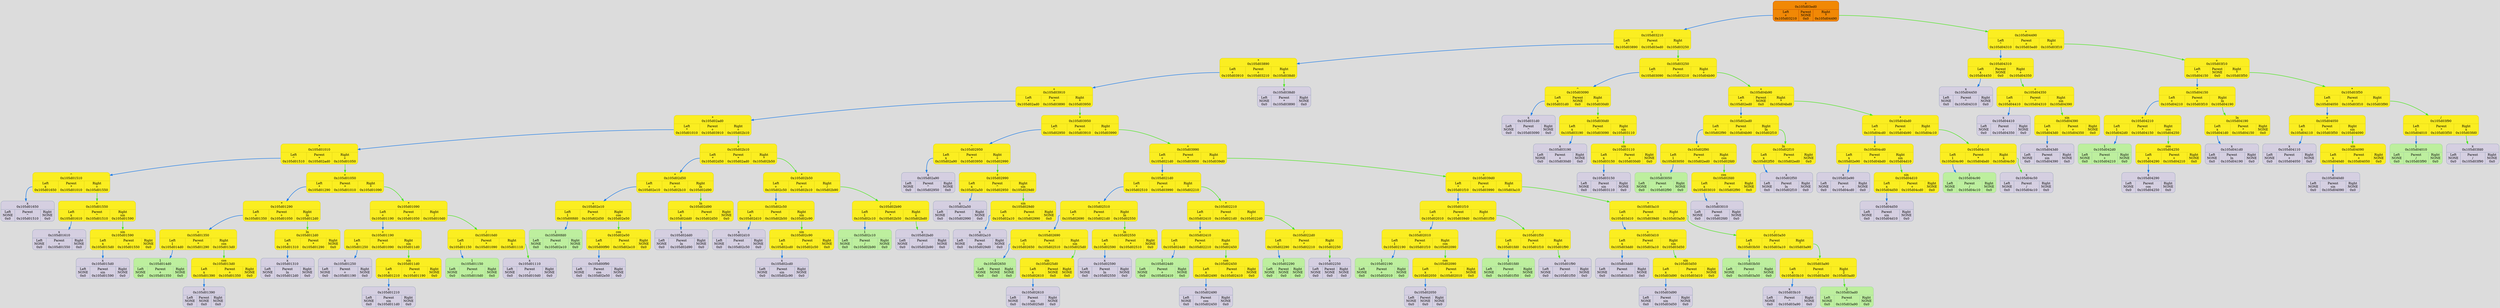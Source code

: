 digraph {
	fontname = "UbuntuMono";
	bgcolor = "#DCDCDC";

	node0x105d03ed0 [ shape = Mrecord; style = filled; fillcolor = "#FBEE21"; color = "#D3C70D"; fontcolor = "#000000"; label = " { +\n0x105d03ed0 | { <left> Left\n+\n0x105d03210 | Parent\nNONE\n0x0 | <right> Right\n*\n0x105d04490 } } "; ];
	node0x105d03ed0:<left> -> node0x105d03210 [ style = "bold"; color = "#187AE8"; label = ""; ];
	node0x105d03210 [ shape = Mrecord; style = filled; fillcolor = "#FBEE21"; color = "#D3C70D"; fontcolor = "#000000"; label = " { +\n0x105d03210 | { <left> Left\n*\n0x105d03890 | Parent\n+\n0x105d03ed0 | <right> Right\n*\n0x105d03250 } } "; ];
	node0x105d03210:<left> -> node0x105d03890 [ style = "bold"; color = "#187AE8"; label = ""; ];
	node0x105d03890 [ shape = Mrecord; style = filled; fillcolor = "#FBEE21"; color = "#D3C70D"; fontcolor = "#000000"; label = " { *\n0x105d03890 | { <left> Left\n+\n0x105d03910 | Parent\n+\n0x105d03210 | <right> Right\nx\n0x105d038d0 } } "; ];
	node0x105d03890:<left> -> node0x105d03910 [ style = "bold"; color = "#187AE8"; label = ""; ];
	node0x105d03910 [ shape = Mrecord; style = filled; fillcolor = "#FBEE21"; color = "#D3C70D"; fontcolor = "#000000"; label = " { +\n0x105d03910 | { <left> Left\n*\n0x105d02ad0 | Parent\n*\n0x105d03890 | <right> Right\n*\n0x105d03950 } } "; ];
	node0x105d03910:<left> -> node0x105d02ad0 [ style = "bold"; color = "#187AE8"; label = ""; ];
	node0x105d02ad0 [ shape = Mrecord; style = filled; fillcolor = "#FBEE21"; color = "#D3C70D"; fontcolor = "#000000"; label = " { *\n0x105d02ad0 | { <left> Left\n*\n0x105d01010 | Parent\n+\n0x105d03910 | <right> Right\n+\n0x105d02b10 } } "; ];
	node0x105d02ad0:<left> -> node0x105d01010 [ style = "bold"; color = "#187AE8"; label = ""; ];
	node0x105d01010 [ shape = Mrecord; style = filled; fillcolor = "#FBEE21"; color = "#D3C70D"; fontcolor = "#000000"; label = " { *\n0x105d01010 | { <left> Left\n^\n0x105d01510 | Parent\n*\n0x105d02ad0 | <right> Right\n+\n0x105d01050 } } "; ];
	node0x105d01010:<left> -> node0x105d01510 [ style = "bold"; color = "#187AE8"; label = ""; ];
	node0x105d01510 [ shape = Mrecord; style = filled; fillcolor = "#FBEE21"; color = "#D3C70D"; fontcolor = "#000000"; label = " { ^\n0x105d01510 | { <left> Left\nx\n0x105d01650 | Parent\n*\n0x105d01010 | <right> Right\n+\n0x105d01550 } } "; ];
	node0x105d01510:<left> -> node0x105d01650 [ style = "bold"; color = "#187AE8"; label = ""; ];
	node0x105d01650 [ shape = Mrecord; style = filled; fillcolor = "#D5CFE1"; color = "#8797b2"; fontcolor = "#000000"; label = " { x\n0x105d01650 | { <left> Left\nNONE\n0x0 | Parent\n^\n0x105d01510 | <right> Right\nNONE\n0x0 } } "; ];
	node0x105d03ed0 [ fillcolor = "#F18805"; color = "#AF3800"; fontcolor = "#000000"; ];
	node0x105d01550 [ shape = Mrecord; style = filled; fillcolor = "#FBEE21"; color = "#D3C70D"; fontcolor = "#000000"; label = " { +\n0x105d01550 | { <left> Left\nx\n0x105d01610 | Parent\n^\n0x105d01510 | <right> Right\nsin\n0x105d01590 } } "; ];
	node0x105d01550:<left> -> node0x105d01610 [ style = "bold"; color = "#187AE8"; label = ""; ];
	node0x105d01610 [ shape = Mrecord; style = filled; fillcolor = "#D5CFE1"; color = "#8797b2"; fontcolor = "#000000"; label = " { x\n0x105d01610 | { <left> Left\nNONE\n0x0 | Parent\n+\n0x105d01550 | <right> Right\nNONE\n0x0 } } "; ];
	node0x105d03ed0 [ fillcolor = "#F18805"; color = "#AF3800"; fontcolor = "#000000"; ];
	node0x105d01590 [ shape = Mrecord; style = filled; fillcolor = "#FBEE21"; color = "#D3C70D"; fontcolor = "#000000"; label = " { sin\n0x105d01590 | { <left> Left\nx\n0x105d015d0 | Parent\n+\n0x105d01550 | <right> Right\nNONE\n0x0 } } "; ];
	node0x105d01590:<left> -> node0x105d015d0 [ style = "bold"; color = "#187AE8"; label = ""; ];
	node0x105d015d0 [ shape = Mrecord; style = filled; fillcolor = "#D5CFE1"; color = "#8797b2"; fontcolor = "#000000"; label = " { x\n0x105d015d0 | { <left> Left\nNONE\n0x0 | Parent\nsin\n0x105d01590 | <right> Right\nNONE\n0x0 } } "; ];
	node0x105d03ed0 [ fillcolor = "#F18805"; color = "#AF3800"; fontcolor = "#000000"; ];
	node0x105d03ed0 [ fillcolor = "#F18805"; color = "#AF3800"; fontcolor = "#000000"; ];
	node0x105d01550:<right> -> node0x105d01590 [ style = "bold"; color = "#48E818"; label = ""; ];
	node0x105d03ed0 [ fillcolor = "#F18805"; color = "#AF3800"; fontcolor = "#000000"; ];
	node0x105d01510:<right> -> node0x105d01550 [ style = "bold"; color = "#48E818"; label = ""; ];
	node0x105d03ed0 [ fillcolor = "#F18805"; color = "#AF3800"; fontcolor = "#000000"; ];
	node0x105d01050 [ shape = Mrecord; style = filled; fillcolor = "#FBEE21"; color = "#D3C70D"; fontcolor = "#000000"; label = " { +\n0x105d01050 | { <left> Left\n*\n0x105d01290 | Parent\n*\n0x105d01010 | <right> Right\n*\n0x105d01090 } } "; ];
	node0x105d01050:<left> -> node0x105d01290 [ style = "bold"; color = "#187AE8"; label = ""; ];
	node0x105d01290 [ shape = Mrecord; style = filled; fillcolor = "#FBEE21"; color = "#D3C70D"; fontcolor = "#000000"; label = " { *\n0x105d01290 | { <left> Left\n+\n0x105d01350 | Parent\n+\n0x105d01050 | <right> Right\nln\n0x105d012d0 } } "; ];
	node0x105d01290:<left> -> node0x105d01350 [ style = "bold"; color = "#187AE8"; label = ""; ];
	node0x105d01350 [ shape = Mrecord; style = filled; fillcolor = "#FBEE21"; color = "#D3C70D"; fontcolor = "#000000"; label = " { +\n0x105d01350 | { <left> Left\n1\n0x105d014d0 | Parent\n*\n0x105d01290 | <right> Right\ncos\n0x105d013d0 } } "; ];
	node0x105d01350:<left> -> node0x105d014d0 [ style = "bold"; color = "#187AE8"; label = ""; ];
	node0x105d014d0 [ shape = Mrecord; style = filled; fillcolor = "#BDEF9E"; color = "#99c2a2"; fontcolor = "#000000"; label = " { 1\n0x105d014d0 | { <left> Left\nNONE\n0x0 | Parent\n+\n0x105d01350 | <right> Right\nNONE\n0x0 } } "; ];
	node0x105d03ed0 [ fillcolor = "#F18805"; color = "#AF3800"; fontcolor = "#000000"; ];
	node0x105d013d0 [ shape = Mrecord; style = filled; fillcolor = "#FBEE21"; color = "#D3C70D"; fontcolor = "#000000"; label = " { cos\n0x105d013d0 | { <left> Left\nx\n0x105d01390 | Parent\n+\n0x105d01350 | <right> Right\nNONE\n0x0 } } "; ];
	node0x105d013d0:<left> -> node0x105d01390 [ style = "bold"; color = "#187AE8"; label = ""; ];
	node0x105d01390 [ shape = Mrecord; style = filled; fillcolor = "#D5CFE1"; color = "#8797b2"; fontcolor = "#000000"; label = " { x\n0x105d01390 | { <left> Left\nNONE\n0x0 | Parent\nNONE\n0x0 | <right> Right\nNONE\n0x0 } } "; ];
	node0x105d03ed0 [ fillcolor = "#F18805"; color = "#AF3800"; fontcolor = "#000000"; ];
	node0x105d03ed0 [ fillcolor = "#F18805"; color = "#AF3800"; fontcolor = "#000000"; ];
	node0x105d01350:<right> -> node0x105d013d0 [ style = "bold"; color = "#48E818"; label = ""; ];
	node0x105d03ed0 [ fillcolor = "#F18805"; color = "#AF3800"; fontcolor = "#000000"; ];
	node0x105d012d0 [ shape = Mrecord; style = filled; fillcolor = "#FBEE21"; color = "#D3C70D"; fontcolor = "#000000"; label = " { ln\n0x105d012d0 | { <left> Left\nx\n0x105d01310 | Parent\n*\n0x105d01290 | <right> Right\nNONE\n0x0 } } "; ];
	node0x105d012d0:<left> -> node0x105d01310 [ style = "bold"; color = "#187AE8"; label = ""; ];
	node0x105d01310 [ shape = Mrecord; style = filled; fillcolor = "#D5CFE1"; color = "#8797b2"; fontcolor = "#000000"; label = " { x\n0x105d01310 | { <left> Left\nNONE\n0x0 | Parent\nln\n0x105d012d0 | <right> Right\nNONE\n0x0 } } "; ];
	node0x105d03ed0 [ fillcolor = "#F18805"; color = "#AF3800"; fontcolor = "#000000"; ];
	node0x105d03ed0 [ fillcolor = "#F18805"; color = "#AF3800"; fontcolor = "#000000"; ];
	node0x105d01290:<right> -> node0x105d012d0 [ style = "bold"; color = "#48E818"; label = ""; ];
	node0x105d03ed0 [ fillcolor = "#F18805"; color = "#AF3800"; fontcolor = "#000000"; ];
	node0x105d01090 [ shape = Mrecord; style = filled; fillcolor = "#FBEE21"; color = "#D3C70D"; fontcolor = "#000000"; label = " { *\n0x105d01090 | { <left> Left\n+\n0x105d01190 | Parent\n+\n0x105d01050 | <right> Right\n/\n0x105d010d0 } } "; ];
	node0x105d01090:<left> -> node0x105d01190 [ style = "bold"; color = "#187AE8"; label = ""; ];
	node0x105d01190 [ shape = Mrecord; style = filled; fillcolor = "#FBEE21"; color = "#D3C70D"; fontcolor = "#000000"; label = " { +\n0x105d01190 | { <left> Left\nx\n0x105d01250 | Parent\n*\n0x105d01090 | <right> Right\nsin\n0x105d011d0 } } "; ];
	node0x105d01190:<left> -> node0x105d01250 [ style = "bold"; color = "#187AE8"; label = ""; ];
	node0x105d01250 [ shape = Mrecord; style = filled; fillcolor = "#D5CFE1"; color = "#8797b2"; fontcolor = "#000000"; label = " { x\n0x105d01250 | { <left> Left\nNONE\n0x0 | Parent\n+\n0x105d01190 | <right> Right\nNONE\n0x0 } } "; ];
	node0x105d03ed0 [ fillcolor = "#F18805"; color = "#AF3800"; fontcolor = "#000000"; ];
	node0x105d011d0 [ shape = Mrecord; style = filled; fillcolor = "#FBEE21"; color = "#D3C70D"; fontcolor = "#000000"; label = " { sin\n0x105d011d0 | { <left> Left\nx\n0x105d01210 | Parent\n+\n0x105d01190 | <right> Right\nNONE\n0x0 } } "; ];
	node0x105d011d0:<left> -> node0x105d01210 [ style = "bold"; color = "#187AE8"; label = ""; ];
	node0x105d01210 [ shape = Mrecord; style = filled; fillcolor = "#D5CFE1"; color = "#8797b2"; fontcolor = "#000000"; label = " { x\n0x105d01210 | { <left> Left\nNONE\n0x0 | Parent\nsin\n0x105d011d0 | <right> Right\nNONE\n0x0 } } "; ];
	node0x105d03ed0 [ fillcolor = "#F18805"; color = "#AF3800"; fontcolor = "#000000"; ];
	node0x105d03ed0 [ fillcolor = "#F18805"; color = "#AF3800"; fontcolor = "#000000"; ];
	node0x105d01190:<right> -> node0x105d011d0 [ style = "bold"; color = "#48E818"; label = ""; ];
	node0x105d03ed0 [ fillcolor = "#F18805"; color = "#AF3800"; fontcolor = "#000000"; ];
	node0x105d010d0 [ shape = Mrecord; style = filled; fillcolor = "#FBEE21"; color = "#D3C70D"; fontcolor = "#000000"; label = " { /\n0x105d010d0 | { <left> Left\n1\n0x105d01150 | Parent\n*\n0x105d01090 | <right> Right\nx\n0x105d01110 } } "; ];
	node0x105d010d0:<left> -> node0x105d01150 [ style = "bold"; color = "#187AE8"; label = ""; ];
	node0x105d01150 [ shape = Mrecord; style = filled; fillcolor = "#BDEF9E"; color = "#99c2a2"; fontcolor = "#000000"; label = " { 1\n0x105d01150 | { <left> Left\nNONE\n0x0 | Parent\n/\n0x105d010d0 | <right> Right\nNONE\n0x0 } } "; ];
	node0x105d03ed0 [ fillcolor = "#F18805"; color = "#AF3800"; fontcolor = "#000000"; ];
	node0x105d01110 [ shape = Mrecord; style = filled; fillcolor = "#D5CFE1"; color = "#8797b2"; fontcolor = "#000000"; label = " { x\n0x105d01110 | { <left> Left\nNONE\n0x0 | Parent\n/\n0x105d010d0 | <right> Right\nNONE\n0x0 } } "; ];
	node0x105d03ed0 [ fillcolor = "#F18805"; color = "#AF3800"; fontcolor = "#000000"; ];
	node0x105d010d0:<right> -> node0x105d01110 [ style = "bold"; color = "#48E818"; label = ""; ];
	node0x105d03ed0 [ fillcolor = "#F18805"; color = "#AF3800"; fontcolor = "#000000"; ];
	node0x105d01090:<right> -> node0x105d010d0 [ style = "bold"; color = "#48E818"; label = ""; ];
	node0x105d03ed0 [ fillcolor = "#F18805"; color = "#AF3800"; fontcolor = "#000000"; ];
	node0x105d01050:<right> -> node0x105d01090 [ style = "bold"; color = "#48E818"; label = ""; ];
	node0x105d03ed0 [ fillcolor = "#F18805"; color = "#AF3800"; fontcolor = "#000000"; ];
	node0x105d01010:<right> -> node0x105d01050 [ style = "bold"; color = "#48E818"; label = ""; ];
	node0x105d03ed0 [ fillcolor = "#F18805"; color = "#AF3800"; fontcolor = "#000000"; ];
	node0x105d02b10 [ shape = Mrecord; style = filled; fillcolor = "#FBEE21"; color = "#D3C70D"; fontcolor = "#000000"; label = " { +\n0x105d02b10 | { <left> Left\n*\n0x105d02d50 | Parent\n*\n0x105d02ad0 | <right> Right\n*\n0x105d02b50 } } "; ];
	node0x105d02b10:<left> -> node0x105d02d50 [ style = "bold"; color = "#187AE8"; label = ""; ];
	node0x105d02d50 [ shape = Mrecord; style = filled; fillcolor = "#FBEE21"; color = "#D3C70D"; fontcolor = "#000000"; label = " { *\n0x105d02d50 | { <left> Left\n+\n0x105d02e10 | Parent\n+\n0x105d02b10 | <right> Right\nln\n0x105d02d90 } } "; ];
	node0x105d02d50:<left> -> node0x105d02e10 [ style = "bold"; color = "#187AE8"; label = ""; ];
	node0x105d02e10 [ shape = Mrecord; style = filled; fillcolor = "#FBEE21"; color = "#D3C70D"; fontcolor = "#000000"; label = " { +\n0x105d02e10 | { <left> Left\n1\n0x105d00fd0 | Parent\n*\n0x105d02d50 | <right> Right\ncos\n0x105d02e50 } } "; ];
	node0x105d02e10:<left> -> node0x105d00fd0 [ style = "bold"; color = "#187AE8"; label = ""; ];
	node0x105d00fd0 [ shape = Mrecord; style = filled; fillcolor = "#BDEF9E"; color = "#99c2a2"; fontcolor = "#000000"; label = " { 1\n0x105d00fd0 | { <left> Left\nNONE\n0x0 | Parent\n+\n0x105d02e10 | <right> Right\nNONE\n0x0 } } "; ];
	node0x105d03ed0 [ fillcolor = "#F18805"; color = "#AF3800"; fontcolor = "#000000"; ];
	node0x105d02e50 [ shape = Mrecord; style = filled; fillcolor = "#FBEE21"; color = "#D3C70D"; fontcolor = "#000000"; label = " { cos\n0x105d02e50 | { <left> Left\nx\n0x105d00f90 | Parent\n+\n0x105d02e10 | <right> Right\nNONE\n0x0 } } "; ];
	node0x105d02e50:<left> -> node0x105d00f90 [ style = "bold"; color = "#187AE8"; label = ""; ];
	node0x105d00f90 [ shape = Mrecord; style = filled; fillcolor = "#D5CFE1"; color = "#8797b2"; fontcolor = "#000000"; label = " { x\n0x105d00f90 | { <left> Left\nNONE\n0x0 | Parent\ncos\n0x105d02e50 | <right> Right\nNONE\n0x0 } } "; ];
	node0x105d03ed0 [ fillcolor = "#F18805"; color = "#AF3800"; fontcolor = "#000000"; ];
	node0x105d03ed0 [ fillcolor = "#F18805"; color = "#AF3800"; fontcolor = "#000000"; ];
	node0x105d02e10:<right> -> node0x105d02e50 [ style = "bold"; color = "#48E818"; label = ""; ];
	node0x105d03ed0 [ fillcolor = "#F18805"; color = "#AF3800"; fontcolor = "#000000"; ];
	node0x105d02d90 [ shape = Mrecord; style = filled; fillcolor = "#FBEE21"; color = "#D3C70D"; fontcolor = "#000000"; label = " { ln\n0x105d02d90 | { <left> Left\nx\n0x105d02dd0 | Parent\n*\n0x105d02d50 | <right> Right\nNONE\n0x0 } } "; ];
	node0x105d02d90:<left> -> node0x105d02dd0 [ style = "bold"; color = "#187AE8"; label = ""; ];
	node0x105d02dd0 [ shape = Mrecord; style = filled; fillcolor = "#D5CFE1"; color = "#8797b2"; fontcolor = "#000000"; label = " { x\n0x105d02dd0 | { <left> Left\nNONE\n0x0 | Parent\nln\n0x105d02d90 | <right> Right\nNONE\n0x0 } } "; ];
	node0x105d03ed0 [ fillcolor = "#F18805"; color = "#AF3800"; fontcolor = "#000000"; ];
	node0x105d03ed0 [ fillcolor = "#F18805"; color = "#AF3800"; fontcolor = "#000000"; ];
	node0x105d02d50:<right> -> node0x105d02d90 [ style = "bold"; color = "#48E818"; label = ""; ];
	node0x105d03ed0 [ fillcolor = "#F18805"; color = "#AF3800"; fontcolor = "#000000"; ];
	node0x105d02b50 [ shape = Mrecord; style = filled; fillcolor = "#FBEE21"; color = "#D3C70D"; fontcolor = "#000000"; label = " { *\n0x105d02b50 | { <left> Left\n+\n0x105d02c50 | Parent\n+\n0x105d02b10 | <right> Right\n/\n0x105d02b90 } } "; ];
	node0x105d02b50:<left> -> node0x105d02c50 [ style = "bold"; color = "#187AE8"; label = ""; ];
	node0x105d02c50 [ shape = Mrecord; style = filled; fillcolor = "#FBEE21"; color = "#D3C70D"; fontcolor = "#000000"; label = " { +\n0x105d02c50 | { <left> Left\nx\n0x105d02d10 | Parent\n*\n0x105d02b50 | <right> Right\nsin\n0x105d02c90 } } "; ];
	node0x105d02c50:<left> -> node0x105d02d10 [ style = "bold"; color = "#187AE8"; label = ""; ];
	node0x105d02d10 [ shape = Mrecord; style = filled; fillcolor = "#D5CFE1"; color = "#8797b2"; fontcolor = "#000000"; label = " { x\n0x105d02d10 | { <left> Left\nNONE\n0x0 | Parent\n+\n0x105d02c50 | <right> Right\nNONE\n0x0 } } "; ];
	node0x105d03ed0 [ fillcolor = "#F18805"; color = "#AF3800"; fontcolor = "#000000"; ];
	node0x105d02c90 [ shape = Mrecord; style = filled; fillcolor = "#FBEE21"; color = "#D3C70D"; fontcolor = "#000000"; label = " { sin\n0x105d02c90 | { <left> Left\nx\n0x105d02cd0 | Parent\n+\n0x105d02c50 | <right> Right\nNONE\n0x0 } } "; ];
	node0x105d02c90:<left> -> node0x105d02cd0 [ style = "bold"; color = "#187AE8"; label = ""; ];
	node0x105d02cd0 [ shape = Mrecord; style = filled; fillcolor = "#D5CFE1"; color = "#8797b2"; fontcolor = "#000000"; label = " { x\n0x105d02cd0 | { <left> Left\nNONE\n0x0 | Parent\nsin\n0x105d02c90 | <right> Right\nNONE\n0x0 } } "; ];
	node0x105d03ed0 [ fillcolor = "#F18805"; color = "#AF3800"; fontcolor = "#000000"; ];
	node0x105d03ed0 [ fillcolor = "#F18805"; color = "#AF3800"; fontcolor = "#000000"; ];
	node0x105d02c50:<right> -> node0x105d02c90 [ style = "bold"; color = "#48E818"; label = ""; ];
	node0x105d03ed0 [ fillcolor = "#F18805"; color = "#AF3800"; fontcolor = "#000000"; ];
	node0x105d02b90 [ shape = Mrecord; style = filled; fillcolor = "#FBEE21"; color = "#D3C70D"; fontcolor = "#000000"; label = " { /\n0x105d02b90 | { <left> Left\n1\n0x105d02c10 | Parent\n*\n0x105d02b50 | <right> Right\nx\n0x105d02bd0 } } "; ];
	node0x105d02b90:<left> -> node0x105d02c10 [ style = "bold"; color = "#187AE8"; label = ""; ];
	node0x105d02c10 [ shape = Mrecord; style = filled; fillcolor = "#BDEF9E"; color = "#99c2a2"; fontcolor = "#000000"; label = " { 1\n0x105d02c10 | { <left> Left\nNONE\n0x0 | Parent\n/\n0x105d02b90 | <right> Right\nNONE\n0x0 } } "; ];
	node0x105d03ed0 [ fillcolor = "#F18805"; color = "#AF3800"; fontcolor = "#000000"; ];
	node0x105d02bd0 [ shape = Mrecord; style = filled; fillcolor = "#D5CFE1"; color = "#8797b2"; fontcolor = "#000000"; label = " { x\n0x105d02bd0 | { <left> Left\nNONE\n0x0 | Parent\n/\n0x105d02b90 | <right> Right\nNONE\n0x0 } } "; ];
	node0x105d03ed0 [ fillcolor = "#F18805"; color = "#AF3800"; fontcolor = "#000000"; ];
	node0x105d02b90:<right> -> node0x105d02bd0 [ style = "bold"; color = "#48E818"; label = ""; ];
	node0x105d03ed0 [ fillcolor = "#F18805"; color = "#AF3800"; fontcolor = "#000000"; ];
	node0x105d02b50:<right> -> node0x105d02b90 [ style = "bold"; color = "#48E818"; label = ""; ];
	node0x105d03ed0 [ fillcolor = "#F18805"; color = "#AF3800"; fontcolor = "#000000"; ];
	node0x105d02b10:<right> -> node0x105d02b50 [ style = "bold"; color = "#48E818"; label = ""; ];
	node0x105d03ed0 [ fillcolor = "#F18805"; color = "#AF3800"; fontcolor = "#000000"; ];
	node0x105d02ad0:<right> -> node0x105d02b10 [ style = "bold"; color = "#48E818"; label = ""; ];
	node0x105d03ed0 [ fillcolor = "#F18805"; color = "#AF3800"; fontcolor = "#000000"; ];
	node0x105d03950 [ shape = Mrecord; style = filled; fillcolor = "#FBEE21"; color = "#D3C70D"; fontcolor = "#000000"; label = " { *\n0x105d03950 | { <left> Left\n^\n0x105d02950 | Parent\n+\n0x105d03910 | <right> Right\n+\n0x105d03990 } } "; ];
	node0x105d03950:<left> -> node0x105d02950 [ style = "bold"; color = "#187AE8"; label = ""; ];
	node0x105d02950 [ shape = Mrecord; style = filled; fillcolor = "#FBEE21"; color = "#D3C70D"; fontcolor = "#000000"; label = " { ^\n0x105d02950 | { <left> Left\nx\n0x105d02a90 | Parent\n*\n0x105d03950 | <right> Right\n+\n0x105d02990 } } "; ];
	node0x105d02950:<left> -> node0x105d02a90 [ style = "bold"; color = "#187AE8"; label = ""; ];
	node0x105d02a90 [ shape = Mrecord; style = filled; fillcolor = "#D5CFE1"; color = "#8797b2"; fontcolor = "#000000"; label = " { x\n0x105d02a90 | { <left> Left\nNONE\n0x0 | Parent\n^\n0x105d02950 | <right> Right\nNONE\n0x0 } } "; ];
	node0x105d03ed0 [ fillcolor = "#F18805"; color = "#AF3800"; fontcolor = "#000000"; ];
	node0x105d02990 [ shape = Mrecord; style = filled; fillcolor = "#FBEE21"; color = "#D3C70D"; fontcolor = "#000000"; label = " { +\n0x105d02990 | { <left> Left\nx\n0x105d02a50 | Parent\n^\n0x105d02950 | <right> Right\nsin\n0x105d029d0 } } "; ];
	node0x105d02990:<left> -> node0x105d02a50 [ style = "bold"; color = "#187AE8"; label = ""; ];
	node0x105d02a50 [ shape = Mrecord; style = filled; fillcolor = "#D5CFE1"; color = "#8797b2"; fontcolor = "#000000"; label = " { x\n0x105d02a50 | { <left> Left\nNONE\n0x0 | Parent\n+\n0x105d02990 | <right> Right\nNONE\n0x0 } } "; ];
	node0x105d03ed0 [ fillcolor = "#F18805"; color = "#AF3800"; fontcolor = "#000000"; ];
	node0x105d029d0 [ shape = Mrecord; style = filled; fillcolor = "#FBEE21"; color = "#D3C70D"; fontcolor = "#000000"; label = " { sin\n0x105d029d0 | { <left> Left\nx\n0x105d02a10 | Parent\n+\n0x105d02990 | <right> Right\nNONE\n0x0 } } "; ];
	node0x105d029d0:<left> -> node0x105d02a10 [ style = "bold"; color = "#187AE8"; label = ""; ];
	node0x105d02a10 [ shape = Mrecord; style = filled; fillcolor = "#D5CFE1"; color = "#8797b2"; fontcolor = "#000000"; label = " { x\n0x105d02a10 | { <left> Left\nNONE\n0x0 | Parent\nsin\n0x105d029d0 | <right> Right\nNONE\n0x0 } } "; ];
	node0x105d03ed0 [ fillcolor = "#F18805"; color = "#AF3800"; fontcolor = "#000000"; ];
	node0x105d03ed0 [ fillcolor = "#F18805"; color = "#AF3800"; fontcolor = "#000000"; ];
	node0x105d02990:<right> -> node0x105d029d0 [ style = "bold"; color = "#48E818"; label = ""; ];
	node0x105d03ed0 [ fillcolor = "#F18805"; color = "#AF3800"; fontcolor = "#000000"; ];
	node0x105d02950:<right> -> node0x105d02990 [ style = "bold"; color = "#48E818"; label = ""; ];
	node0x105d03ed0 [ fillcolor = "#F18805"; color = "#AF3800"; fontcolor = "#000000"; ];
	node0x105d03990 [ shape = Mrecord; style = filled; fillcolor = "#FBEE21"; color = "#D3C70D"; fontcolor = "#000000"; label = " { +\n0x105d03990 | { <left> Left\n+\n0x105d021d0 | Parent\n*\n0x105d03950 | <right> Right\n+\n0x105d039d0 } } "; ];
	node0x105d03990:<left> -> node0x105d021d0 [ style = "bold"; color = "#187AE8"; label = ""; ];
	node0x105d021d0 [ shape = Mrecord; style = filled; fillcolor = "#FBEE21"; color = "#D3C70D"; fontcolor = "#000000"; label = " { +\n0x105d021d0 | { <left> Left\n*\n0x105d02510 | Parent\n+\n0x105d03990 | <right> Right\n*\n0x105d02210 } } "; ];
	node0x105d021d0:<left> -> node0x105d02510 [ style = "bold"; color = "#187AE8"; label = ""; ];
	node0x105d02510 [ shape = Mrecord; style = filled; fillcolor = "#FBEE21"; color = "#D3C70D"; fontcolor = "#000000"; label = " { *\n0x105d02510 | { <left> Left\n*\n0x105d02690 | Parent\n+\n0x105d021d0 | <right> Right\nln\n0x105d02550 } } "; ];
	node0x105d02510:<left> -> node0x105d02690 [ style = "bold"; color = "#187AE8"; label = ""; ];
	node0x105d02690 [ shape = Mrecord; style = filled; fillcolor = "#FBEE21"; color = "#D3C70D"; fontcolor = "#000000"; label = " { *\n0x105d02690 | { <left> Left\n-1\n0x105d02650 | Parent\n*\n0x105d02510 | <right> Right\nsin\n0x105d025d0 } } "; ];
	node0x105d02690:<left> -> node0x105d02650 [ style = "bold"; color = "#187AE8"; label = ""; ];
	node0x105d02650 [ shape = Mrecord; style = filled; fillcolor = "#BDEF9E"; color = "#99c2a2"; fontcolor = "#000000"; label = " { -1\n0x105d02650 | { <left> Left\nNONE\n0x0 | Parent\nNONE\n0x0 | <right> Right\nNONE\n0x0 } } "; ];
	node0x105d03ed0 [ fillcolor = "#F18805"; color = "#AF3800"; fontcolor = "#000000"; ];
	node0x105d025d0 [ shape = Mrecord; style = filled; fillcolor = "#FBEE21"; color = "#D3C70D"; fontcolor = "#000000"; label = " { sin\n0x105d025d0 | { <left> Left\nx\n0x105d02610 | Parent\nNONE\n0x0 | <right> Right\nNONE\n0x0 } } "; ];
	node0x105d025d0:<left> -> node0x105d02610 [ style = "bold"; color = "#187AE8"; label = ""; ];
	node0x105d02610 [ shape = Mrecord; style = filled; fillcolor = "#D5CFE1"; color = "#8797b2"; fontcolor = "#000000"; label = " { x\n0x105d02610 | { <left> Left\nNONE\n0x0 | Parent\nsin\n0x105d025d0 | <right> Right\nNONE\n0x0 } } "; ];
	node0x105d03ed0 [ fillcolor = "#F18805"; color = "#AF3800"; fontcolor = "#000000"; ];
	node0x105d03ed0 [ fillcolor = "#F18805"; color = "#AF3800"; fontcolor = "#000000"; ];
	node0x105d02690:<right> -> node0x105d025d0 [ style = "bold"; color = "#48E818"; label = ""; ];
	node0x105d03ed0 [ fillcolor = "#F18805"; color = "#AF3800"; fontcolor = "#000000"; ];
	node0x105d02550 [ shape = Mrecord; style = filled; fillcolor = "#FBEE21"; color = "#D3C70D"; fontcolor = "#000000"; label = " { ln\n0x105d02550 | { <left> Left\nx\n0x105d02590 | Parent\n*\n0x105d02510 | <right> Right\nNONE\n0x0 } } "; ];
	node0x105d02550:<left> -> node0x105d02590 [ style = "bold"; color = "#187AE8"; label = ""; ];
	node0x105d02590 [ shape = Mrecord; style = filled; fillcolor = "#D5CFE1"; color = "#8797b2"; fontcolor = "#000000"; label = " { x\n0x105d02590 | { <left> Left\nNONE\n0x0 | Parent\nln\n0x105d02550 | <right> Right\nNONE\n0x0 } } "; ];
	node0x105d03ed0 [ fillcolor = "#F18805"; color = "#AF3800"; fontcolor = "#000000"; ];
	node0x105d03ed0 [ fillcolor = "#F18805"; color = "#AF3800"; fontcolor = "#000000"; ];
	node0x105d02510:<right> -> node0x105d02550 [ style = "bold"; color = "#48E818"; label = ""; ];
	node0x105d03ed0 [ fillcolor = "#F18805"; color = "#AF3800"; fontcolor = "#000000"; ];
	node0x105d02210 [ shape = Mrecord; style = filled; fillcolor = "#FBEE21"; color = "#D3C70D"; fontcolor = "#000000"; label = " { *\n0x105d02210 | { <left> Left\n+\n0x105d02410 | Parent\n+\n0x105d021d0 | <right> Right\n/\n0x105d022d0 } } "; ];
	node0x105d02210:<left> -> node0x105d02410 [ style = "bold"; color = "#187AE8"; label = ""; ];
	node0x105d02410 [ shape = Mrecord; style = filled; fillcolor = "#FBEE21"; color = "#D3C70D"; fontcolor = "#000000"; label = " { +\n0x105d02410 | { <left> Left\n1\n0x105d024d0 | Parent\n*\n0x105d02210 | <right> Right\ncos\n0x105d02450 } } "; ];
	node0x105d02410:<left> -> node0x105d024d0 [ style = "bold"; color = "#187AE8"; label = ""; ];
	node0x105d024d0 [ shape = Mrecord; style = filled; fillcolor = "#BDEF9E"; color = "#99c2a2"; fontcolor = "#000000"; label = " { 1\n0x105d024d0 | { <left> Left\nNONE\n0x0 | Parent\n+\n0x105d02410 | <right> Right\nNONE\n0x0 } } "; ];
	node0x105d03ed0 [ fillcolor = "#F18805"; color = "#AF3800"; fontcolor = "#000000"; ];
	node0x105d02450 [ shape = Mrecord; style = filled; fillcolor = "#FBEE21"; color = "#D3C70D"; fontcolor = "#000000"; label = " { cos\n0x105d02450 | { <left> Left\nx\n0x105d02490 | Parent\n+\n0x105d02410 | <right> Right\nNONE\n0x0 } } "; ];
	node0x105d02450:<left> -> node0x105d02490 [ style = "bold"; color = "#187AE8"; label = ""; ];
	node0x105d02490 [ shape = Mrecord; style = filled; fillcolor = "#D5CFE1"; color = "#8797b2"; fontcolor = "#000000"; label = " { x\n0x105d02490 | { <left> Left\nNONE\n0x0 | Parent\ncos\n0x105d02450 | <right> Right\nNONE\n0x0 } } "; ];
	node0x105d03ed0 [ fillcolor = "#F18805"; color = "#AF3800"; fontcolor = "#000000"; ];
	node0x105d03ed0 [ fillcolor = "#F18805"; color = "#AF3800"; fontcolor = "#000000"; ];
	node0x105d02410:<right> -> node0x105d02450 [ style = "bold"; color = "#48E818"; label = ""; ];
	node0x105d03ed0 [ fillcolor = "#F18805"; color = "#AF3800"; fontcolor = "#000000"; ];
	node0x105d022d0 [ shape = Mrecord; style = filled; fillcolor = "#FBEE21"; color = "#D3C70D"; fontcolor = "#000000"; label = " { /\n0x105d022d0 | { <left> Left\n1\n0x105d02290 | Parent\n*\n0x105d02210 | <right> Right\nx\n0x105d02250 } } "; ];
	node0x105d022d0:<left> -> node0x105d02290 [ style = "bold"; color = "#187AE8"; label = ""; ];
	node0x105d02290 [ shape = Mrecord; style = filled; fillcolor = "#BDEF9E"; color = "#99c2a2"; fontcolor = "#000000"; label = " { 1\n0x105d02290 | { <left> Left\nNONE\n0x0 | Parent\nNONE\n0x0 | <right> Right\nNONE\n0x0 } } "; ];
	node0x105d03ed0 [ fillcolor = "#F18805"; color = "#AF3800"; fontcolor = "#000000"; ];
	node0x105d02250 [ shape = Mrecord; style = filled; fillcolor = "#D5CFE1"; color = "#8797b2"; fontcolor = "#000000"; label = " { x\n0x105d02250 | { <left> Left\nNONE\n0x0 | Parent\nNONE\n0x0 | <right> Right\nNONE\n0x0 } } "; ];
	node0x105d03ed0 [ fillcolor = "#F18805"; color = "#AF3800"; fontcolor = "#000000"; ];
	node0x105d022d0:<right> -> node0x105d02250 [ style = "bold"; color = "#48E818"; label = ""; ];
	node0x105d03ed0 [ fillcolor = "#F18805"; color = "#AF3800"; fontcolor = "#000000"; ];
	node0x105d02210:<right> -> node0x105d022d0 [ style = "bold"; color = "#48E818"; label = ""; ];
	node0x105d03ed0 [ fillcolor = "#F18805"; color = "#AF3800"; fontcolor = "#000000"; ];
	node0x105d021d0:<right> -> node0x105d02210 [ style = "bold"; color = "#48E818"; label = ""; ];
	node0x105d03ed0 [ fillcolor = "#F18805"; color = "#AF3800"; fontcolor = "#000000"; ];
	node0x105d039d0 [ shape = Mrecord; style = filled; fillcolor = "#FBEE21"; color = "#D3C70D"; fontcolor = "#000000"; label = " { +\n0x105d039d0 | { <left> Left\n*\n0x105d01f10 | Parent\n+\n0x105d03990 | <right> Right\n*\n0x105d03a10 } } "; ];
	node0x105d039d0:<left> -> node0x105d01f10 [ style = "bold"; color = "#187AE8"; label = ""; ];
	node0x105d01f10 [ shape = Mrecord; style = filled; fillcolor = "#FBEE21"; color = "#D3C70D"; fontcolor = "#000000"; label = " { *\n0x105d01f10 | { <left> Left\n+\n0x105d02010 | Parent\n+\n0x105d039d0 | <right> Right\n/\n0x105d01f50 } } "; ];
	node0x105d01f10:<left> -> node0x105d02010 [ style = "bold"; color = "#187AE8"; label = ""; ];
	node0x105d02010 [ shape = Mrecord; style = filled; fillcolor = "#FBEE21"; color = "#D3C70D"; fontcolor = "#000000"; label = " { +\n0x105d02010 | { <left> Left\n1\n0x105d02190 | Parent\n*\n0x105d01f10 | <right> Right\ncos\n0x105d02090 } } "; ];
	node0x105d02010:<left> -> node0x105d02190 [ style = "bold"; color = "#187AE8"; label = ""; ];
	node0x105d02190 [ shape = Mrecord; style = filled; fillcolor = "#BDEF9E"; color = "#99c2a2"; fontcolor = "#000000"; label = " { 1\n0x105d02190 | { <left> Left\nNONE\n0x0 | Parent\n+\n0x105d02010 | <right> Right\nNONE\n0x0 } } "; ];
	node0x105d03ed0 [ fillcolor = "#F18805"; color = "#AF3800"; fontcolor = "#000000"; ];
	node0x105d02090 [ shape = Mrecord; style = filled; fillcolor = "#FBEE21"; color = "#D3C70D"; fontcolor = "#000000"; label = " { cos\n0x105d02090 | { <left> Left\nx\n0x105d02050 | Parent\n+\n0x105d02010 | <right> Right\nNONE\n0x0 } } "; ];
	node0x105d02090:<left> -> node0x105d02050 [ style = "bold"; color = "#187AE8"; label = ""; ];
	node0x105d02050 [ shape = Mrecord; style = filled; fillcolor = "#D5CFE1"; color = "#8797b2"; fontcolor = "#000000"; label = " { x\n0x105d02050 | { <left> Left\nNONE\n0x0 | Parent\nNONE\n0x0 | <right> Right\nNONE\n0x0 } } "; ];
	node0x105d03ed0 [ fillcolor = "#F18805"; color = "#AF3800"; fontcolor = "#000000"; ];
	node0x105d03ed0 [ fillcolor = "#F18805"; color = "#AF3800"; fontcolor = "#000000"; ];
	node0x105d02010:<right> -> node0x105d02090 [ style = "bold"; color = "#48E818"; label = ""; ];
	node0x105d03ed0 [ fillcolor = "#F18805"; color = "#AF3800"; fontcolor = "#000000"; ];
	node0x105d01f50 [ shape = Mrecord; style = filled; fillcolor = "#FBEE21"; color = "#D3C70D"; fontcolor = "#000000"; label = " { /\n0x105d01f50 | { <left> Left\n1\n0x105d01fd0 | Parent\n*\n0x105d01f10 | <right> Right\nx\n0x105d01f90 } } "; ];
	node0x105d01f50:<left> -> node0x105d01fd0 [ style = "bold"; color = "#187AE8"; label = ""; ];
	node0x105d01fd0 [ shape = Mrecord; style = filled; fillcolor = "#BDEF9E"; color = "#99c2a2"; fontcolor = "#000000"; label = " { 1\n0x105d01fd0 | { <left> Left\nNONE\n0x0 | Parent\n/\n0x105d01f50 | <right> Right\nNONE\n0x0 } } "; ];
	node0x105d03ed0 [ fillcolor = "#F18805"; color = "#AF3800"; fontcolor = "#000000"; ];
	node0x105d01f90 [ shape = Mrecord; style = filled; fillcolor = "#D5CFE1"; color = "#8797b2"; fontcolor = "#000000"; label = " { x\n0x105d01f90 | { <left> Left\nNONE\n0x0 | Parent\n/\n0x105d01f50 | <right> Right\nNONE\n0x0 } } "; ];
	node0x105d03ed0 [ fillcolor = "#F18805"; color = "#AF3800"; fontcolor = "#000000"; ];
	node0x105d01f50:<right> -> node0x105d01f90 [ style = "bold"; color = "#48E818"; label = ""; ];
	node0x105d03ed0 [ fillcolor = "#F18805"; color = "#AF3800"; fontcolor = "#000000"; ];
	node0x105d01f10:<right> -> node0x105d01f50 [ style = "bold"; color = "#48E818"; label = ""; ];
	node0x105d03ed0 [ fillcolor = "#F18805"; color = "#AF3800"; fontcolor = "#000000"; ];
	node0x105d03a10 [ shape = Mrecord; style = filled; fillcolor = "#FBEE21"; color = "#D3C70D"; fontcolor = "#000000"; label = " { *\n0x105d03a10 | { <left> Left\n+\n0x105d03d10 | Parent\n+\n0x105d039d0 | <right> Right\n/\n0x105d03a50 } } "; ];
	node0x105d03a10:<left> -> node0x105d03d10 [ style = "bold"; color = "#187AE8"; label = ""; ];
	node0x105d03d10 [ shape = Mrecord; style = filled; fillcolor = "#FBEE21"; color = "#D3C70D"; fontcolor = "#000000"; label = " { +\n0x105d03d10 | { <left> Left\nx\n0x105d03dd0 | Parent\n*\n0x105d03a10 | <right> Right\nsin\n0x105d03d50 } } "; ];
	node0x105d03d10:<left> -> node0x105d03dd0 [ style = "bold"; color = "#187AE8"; label = ""; ];
	node0x105d03dd0 [ shape = Mrecord; style = filled; fillcolor = "#D5CFE1"; color = "#8797b2"; fontcolor = "#000000"; label = " { x\n0x105d03dd0 | { <left> Left\nNONE\n0x0 | Parent\n+\n0x105d03d10 | <right> Right\nNONE\n0x0 } } "; ];
	node0x105d03ed0 [ fillcolor = "#F18805"; color = "#AF3800"; fontcolor = "#000000"; ];
	node0x105d03d50 [ shape = Mrecord; style = filled; fillcolor = "#FBEE21"; color = "#D3C70D"; fontcolor = "#000000"; label = " { sin\n0x105d03d50 | { <left> Left\nx\n0x105d03d90 | Parent\n+\n0x105d03d10 | <right> Right\nNONE\n0x0 } } "; ];
	node0x105d03d50:<left> -> node0x105d03d90 [ style = "bold"; color = "#187AE8"; label = ""; ];
	node0x105d03d90 [ shape = Mrecord; style = filled; fillcolor = "#D5CFE1"; color = "#8797b2"; fontcolor = "#000000"; label = " { x\n0x105d03d90 | { <left> Left\nNONE\n0x0 | Parent\nsin\n0x105d03d50 | <right> Right\nNONE\n0x0 } } "; ];
	node0x105d03ed0 [ fillcolor = "#F18805"; color = "#AF3800"; fontcolor = "#000000"; ];
	node0x105d03ed0 [ fillcolor = "#F18805"; color = "#AF3800"; fontcolor = "#000000"; ];
	node0x105d03d10:<right> -> node0x105d03d50 [ style = "bold"; color = "#48E818"; label = ""; ];
	node0x105d03ed0 [ fillcolor = "#F18805"; color = "#AF3800"; fontcolor = "#000000"; ];
	node0x105d03a50 [ shape = Mrecord; style = filled; fillcolor = "#FBEE21"; color = "#D3C70D"; fontcolor = "#000000"; label = " { /\n0x105d03a50 | { <left> Left\n-1\n0x105d03b50 | Parent\n*\n0x105d03a10 | <right> Right\n^\n0x105d03a90 } } "; ];
	node0x105d03a50:<left> -> node0x105d03b50 [ style = "bold"; color = "#187AE8"; label = ""; ];
	node0x105d03b50 [ shape = Mrecord; style = filled; fillcolor = "#BDEF9E"; color = "#99c2a2"; fontcolor = "#000000"; label = " { -1\n0x105d03b50 | { <left> Left\nNONE\n0x0 | Parent\n/\n0x105d03a50 | <right> Right\nNONE\n0x0 } } "; ];
	node0x105d03ed0 [ fillcolor = "#F18805"; color = "#AF3800"; fontcolor = "#000000"; ];
	node0x105d03a90 [ shape = Mrecord; style = filled; fillcolor = "#FBEE21"; color = "#D3C70D"; fontcolor = "#000000"; label = " { ^\n0x105d03a90 | { <left> Left\nx\n0x105d03b10 | Parent\n/\n0x105d03a50 | <right> Right\n2\n0x105d03ad0 } } "; ];
	node0x105d03a90:<left> -> node0x105d03b10 [ style = "bold"; color = "#187AE8"; label = ""; ];
	node0x105d03b10 [ shape = Mrecord; style = filled; fillcolor = "#D5CFE1"; color = "#8797b2"; fontcolor = "#000000"; label = " { x\n0x105d03b10 | { <left> Left\nNONE\n0x0 | Parent\n^\n0x105d03a90 | <right> Right\nNONE\n0x0 } } "; ];
	node0x105d03ed0 [ fillcolor = "#F18805"; color = "#AF3800"; fontcolor = "#000000"; ];
	node0x105d03ad0 [ shape = Mrecord; style = filled; fillcolor = "#BDEF9E"; color = "#99c2a2"; fontcolor = "#000000"; label = " { 2\n0x105d03ad0 | { <left> Left\nNONE\n0x0 | Parent\n^\n0x105d03a90 | <right> Right\nNONE\n0x0 } } "; ];
	node0x105d03ed0 [ fillcolor = "#F18805"; color = "#AF3800"; fontcolor = "#000000"; ];
	node0x105d03a90:<right> -> node0x105d03ad0 [ style = "bold"; color = "#48E818"; label = ""; ];
	node0x105d03ed0 [ fillcolor = "#F18805"; color = "#AF3800"; fontcolor = "#000000"; ];
	node0x105d03a50:<right> -> node0x105d03a90 [ style = "bold"; color = "#48E818"; label = ""; ];
	node0x105d03ed0 [ fillcolor = "#F18805"; color = "#AF3800"; fontcolor = "#000000"; ];
	node0x105d03a10:<right> -> node0x105d03a50 [ style = "bold"; color = "#48E818"; label = ""; ];
	node0x105d03ed0 [ fillcolor = "#F18805"; color = "#AF3800"; fontcolor = "#000000"; ];
	node0x105d039d0:<right> -> node0x105d03a10 [ style = "bold"; color = "#48E818"; label = ""; ];
	node0x105d03ed0 [ fillcolor = "#F18805"; color = "#AF3800"; fontcolor = "#000000"; ];
	node0x105d03990:<right> -> node0x105d039d0 [ style = "bold"; color = "#48E818"; label = ""; ];
	node0x105d03ed0 [ fillcolor = "#F18805"; color = "#AF3800"; fontcolor = "#000000"; ];
	node0x105d03950:<right> -> node0x105d03990 [ style = "bold"; color = "#48E818"; label = ""; ];
	node0x105d03ed0 [ fillcolor = "#F18805"; color = "#AF3800"; fontcolor = "#000000"; ];
	node0x105d03910:<right> -> node0x105d03950 [ style = "bold"; color = "#48E818"; label = ""; ];
	node0x105d03ed0 [ fillcolor = "#F18805"; color = "#AF3800"; fontcolor = "#000000"; ];
	node0x105d038d0 [ shape = Mrecord; style = filled; fillcolor = "#D5CFE1"; color = "#8797b2"; fontcolor = "#000000"; label = " { x\n0x105d038d0 | { <left> Left\nNONE\n0x0 | Parent\n*\n0x105d03890 | <right> Right\nNONE\n0x0 } } "; ];
	node0x105d03ed0 [ fillcolor = "#F18805"; color = "#AF3800"; fontcolor = "#000000"; ];
	node0x105d03890:<right> -> node0x105d038d0 [ style = "bold"; color = "#48E818"; label = ""; ];
	node0x105d03ed0 [ fillcolor = "#F18805"; color = "#AF3800"; fontcolor = "#000000"; ];
	node0x105d03250 [ shape = Mrecord; style = filled; fillcolor = "#FBEE21"; color = "#D3C70D"; fontcolor = "#000000"; label = " { *\n0x105d03250 | { <left> Left\n^\n0x105d03090 | Parent\n+\n0x105d03210 | <right> Right\n+\n0x105d04b90 } } "; ];
	node0x105d03250:<left> -> node0x105d03090 [ style = "bold"; color = "#187AE8"; label = ""; ];
	node0x105d03090 [ shape = Mrecord; style = filled; fillcolor = "#FBEE21"; color = "#D3C70D"; fontcolor = "#000000"; label = " { ^\n0x105d03090 | { <left> Left\nx\n0x105d031d0 | Parent\nNONE\n0x0 | <right> Right\n+\n0x105d030d0 } } "; ];
	node0x105d03090:<left> -> node0x105d031d0 [ style = "bold"; color = "#187AE8"; label = ""; ];
	node0x105d031d0 [ shape = Mrecord; style = filled; fillcolor = "#D5CFE1"; color = "#8797b2"; fontcolor = "#000000"; label = " { x\n0x105d031d0 | { <left> Left\nNONE\n0x0 | Parent\n^\n0x105d03090 | <right> Right\nNONE\n0x0 } } "; ];
	node0x105d03ed0 [ fillcolor = "#F18805"; color = "#AF3800"; fontcolor = "#000000"; ];
	node0x105d030d0 [ shape = Mrecord; style = filled; fillcolor = "#FBEE21"; color = "#D3C70D"; fontcolor = "#000000"; label = " { +\n0x105d030d0 | { <left> Left\nx\n0x105d03190 | Parent\n^\n0x105d03090 | <right> Right\nsin\n0x105d03110 } } "; ];
	node0x105d030d0:<left> -> node0x105d03190 [ style = "bold"; color = "#187AE8"; label = ""; ];
	node0x105d03190 [ shape = Mrecord; style = filled; fillcolor = "#D5CFE1"; color = "#8797b2"; fontcolor = "#000000"; label = " { x\n0x105d03190 | { <left> Left\nNONE\n0x0 | Parent\n+\n0x105d030d0 | <right> Right\nNONE\n0x0 } } "; ];
	node0x105d03ed0 [ fillcolor = "#F18805"; color = "#AF3800"; fontcolor = "#000000"; ];
	node0x105d03110 [ shape = Mrecord; style = filled; fillcolor = "#FBEE21"; color = "#D3C70D"; fontcolor = "#000000"; label = " { sin\n0x105d03110 | { <left> Left\nx\n0x105d03150 | Parent\n+\n0x105d030d0 | <right> Right\nNONE\n0x0 } } "; ];
	node0x105d03110:<left> -> node0x105d03150 [ style = "bold"; color = "#187AE8"; label = ""; ];
	node0x105d03150 [ shape = Mrecord; style = filled; fillcolor = "#D5CFE1"; color = "#8797b2"; fontcolor = "#000000"; label = " { x\n0x105d03150 | { <left> Left\nNONE\n0x0 | Parent\nsin\n0x105d03110 | <right> Right\nNONE\n0x0 } } "; ];
	node0x105d03ed0 [ fillcolor = "#F18805"; color = "#AF3800"; fontcolor = "#000000"; ];
	node0x105d03ed0 [ fillcolor = "#F18805"; color = "#AF3800"; fontcolor = "#000000"; ];
	node0x105d030d0:<right> -> node0x105d03110 [ style = "bold"; color = "#48E818"; label = ""; ];
	node0x105d03ed0 [ fillcolor = "#F18805"; color = "#AF3800"; fontcolor = "#000000"; ];
	node0x105d03090:<right> -> node0x105d030d0 [ style = "bold"; color = "#48E818"; label = ""; ];
	node0x105d03ed0 [ fillcolor = "#F18805"; color = "#AF3800"; fontcolor = "#000000"; ];
	node0x105d04b90 [ shape = Mrecord; style = filled; fillcolor = "#FBEE21"; color = "#D3C70D"; fontcolor = "#000000"; label = " { +\n0x105d04b90 | { <left> Left\n*\n0x105d02ed0 | Parent\nNONE\n0x0 | <right> Right\n*\n0x105d04bd0 } } "; ];
	node0x105d04b90:<left> -> node0x105d02ed0 [ style = "bold"; color = "#187AE8"; label = ""; ];
	node0x105d02ed0 [ shape = Mrecord; style = filled; fillcolor = "#FBEE21"; color = "#D3C70D"; fontcolor = "#000000"; label = " { *\n0x105d02ed0 | { <left> Left\n+\n0x105d02f90 | Parent\n+\n0x105d04b90 | <right> Right\nln\n0x105d02f10 } } "; ];
	node0x105d02ed0:<left> -> node0x105d02f90 [ style = "bold"; color = "#187AE8"; label = ""; ];
	node0x105d02f90 [ shape = Mrecord; style = filled; fillcolor = "#FBEE21"; color = "#D3C70D"; fontcolor = "#000000"; label = " { +\n0x105d02f90 | { <left> Left\n1\n0x105d03050 | Parent\n*\n0x105d02ed0 | <right> Right\ncos\n0x105d02fd0 } } "; ];
	node0x105d02f90:<left> -> node0x105d03050 [ style = "bold"; color = "#187AE8"; label = ""; ];
	node0x105d03050 [ shape = Mrecord; style = filled; fillcolor = "#BDEF9E"; color = "#99c2a2"; fontcolor = "#000000"; label = " { 1\n0x105d03050 | { <left> Left\nNONE\n0x0 | Parent\n+\n0x105d02f90 | <right> Right\nNONE\n0x0 } } "; ];
	node0x105d03ed0 [ fillcolor = "#F18805"; color = "#AF3800"; fontcolor = "#000000"; ];
	node0x105d02fd0 [ shape = Mrecord; style = filled; fillcolor = "#FBEE21"; color = "#D3C70D"; fontcolor = "#000000"; label = " { cos\n0x105d02fd0 | { <left> Left\nx\n0x105d03010 | Parent\n+\n0x105d02f90 | <right> Right\nNONE\n0x0 } } "; ];
	node0x105d02fd0:<left> -> node0x105d03010 [ style = "bold"; color = "#187AE8"; label = ""; ];
	node0x105d03010 [ shape = Mrecord; style = filled; fillcolor = "#D5CFE1"; color = "#8797b2"; fontcolor = "#000000"; label = " { x\n0x105d03010 | { <left> Left\nNONE\n0x0 | Parent\ncos\n0x105d02fd0 | <right> Right\nNONE\n0x0 } } "; ];
	node0x105d03ed0 [ fillcolor = "#F18805"; color = "#AF3800"; fontcolor = "#000000"; ];
	node0x105d03ed0 [ fillcolor = "#F18805"; color = "#AF3800"; fontcolor = "#000000"; ];
	node0x105d02f90:<right> -> node0x105d02fd0 [ style = "bold"; color = "#48E818"; label = ""; ];
	node0x105d03ed0 [ fillcolor = "#F18805"; color = "#AF3800"; fontcolor = "#000000"; ];
	node0x105d02f10 [ shape = Mrecord; style = filled; fillcolor = "#FBEE21"; color = "#D3C70D"; fontcolor = "#000000"; label = " { ln\n0x105d02f10 | { <left> Left\nx\n0x105d02f50 | Parent\n*\n0x105d02ed0 | <right> Right\nNONE\n0x0 } } "; ];
	node0x105d02f10:<left> -> node0x105d02f50 [ style = "bold"; color = "#187AE8"; label = ""; ];
	node0x105d02f50 [ shape = Mrecord; style = filled; fillcolor = "#D5CFE1"; color = "#8797b2"; fontcolor = "#000000"; label = " { x\n0x105d02f50 | { <left> Left\nNONE\n0x0 | Parent\nln\n0x105d02f10 | <right> Right\nNONE\n0x0 } } "; ];
	node0x105d03ed0 [ fillcolor = "#F18805"; color = "#AF3800"; fontcolor = "#000000"; ];
	node0x105d03ed0 [ fillcolor = "#F18805"; color = "#AF3800"; fontcolor = "#000000"; ];
	node0x105d02ed0:<right> -> node0x105d02f10 [ style = "bold"; color = "#48E818"; label = ""; ];
	node0x105d03ed0 [ fillcolor = "#F18805"; color = "#AF3800"; fontcolor = "#000000"; ];
	node0x105d04bd0 [ shape = Mrecord; style = filled; fillcolor = "#FBEE21"; color = "#D3C70D"; fontcolor = "#000000"; label = " { *\n0x105d04bd0 | { <left> Left\n+\n0x105d04cd0 | Parent\n+\n0x105d04b90 | <right> Right\n/\n0x105d04c10 } } "; ];
	node0x105d04bd0:<left> -> node0x105d04cd0 [ style = "bold"; color = "#187AE8"; label = ""; ];
	node0x105d04cd0 [ shape = Mrecord; style = filled; fillcolor = "#FBEE21"; color = "#D3C70D"; fontcolor = "#000000"; label = " { +\n0x105d04cd0 | { <left> Left\nx\n0x105d02e90 | Parent\n*\n0x105d04bd0 | <right> Right\nsin\n0x105d04d10 } } "; ];
	node0x105d04cd0:<left> -> node0x105d02e90 [ style = "bold"; color = "#187AE8"; label = ""; ];
	node0x105d02e90 [ shape = Mrecord; style = filled; fillcolor = "#D5CFE1"; color = "#8797b2"; fontcolor = "#000000"; label = " { x\n0x105d02e90 | { <left> Left\nNONE\n0x0 | Parent\n+\n0x105d04cd0 | <right> Right\nNONE\n0x0 } } "; ];
	node0x105d03ed0 [ fillcolor = "#F18805"; color = "#AF3800"; fontcolor = "#000000"; ];
	node0x105d04d10 [ shape = Mrecord; style = filled; fillcolor = "#FBEE21"; color = "#D3C70D"; fontcolor = "#000000"; label = " { sin\n0x105d04d10 | { <left> Left\nx\n0x105d04d50 | Parent\n+\n0x105d04cd0 | <right> Right\nNONE\n0x0 } } "; ];
	node0x105d04d10:<left> -> node0x105d04d50 [ style = "bold"; color = "#187AE8"; label = ""; ];
	node0x105d04d50 [ shape = Mrecord; style = filled; fillcolor = "#D5CFE1"; color = "#8797b2"; fontcolor = "#000000"; label = " { x\n0x105d04d50 | { <left> Left\nNONE\n0x0 | Parent\nsin\n0x105d04d10 | <right> Right\nNONE\n0x0 } } "; ];
	node0x105d03ed0 [ fillcolor = "#F18805"; color = "#AF3800"; fontcolor = "#000000"; ];
	node0x105d03ed0 [ fillcolor = "#F18805"; color = "#AF3800"; fontcolor = "#000000"; ];
	node0x105d04cd0:<right> -> node0x105d04d10 [ style = "bold"; color = "#48E818"; label = ""; ];
	node0x105d03ed0 [ fillcolor = "#F18805"; color = "#AF3800"; fontcolor = "#000000"; ];
	node0x105d04c10 [ shape = Mrecord; style = filled; fillcolor = "#FBEE21"; color = "#D3C70D"; fontcolor = "#000000"; label = " { /\n0x105d04c10 | { <left> Left\n1\n0x105d04c90 | Parent\n*\n0x105d04bd0 | <right> Right\nx\n0x105d04c50 } } "; ];
	node0x105d04c10:<left> -> node0x105d04c90 [ style = "bold"; color = "#187AE8"; label = ""; ];
	node0x105d04c90 [ shape = Mrecord; style = filled; fillcolor = "#BDEF9E"; color = "#99c2a2"; fontcolor = "#000000"; label = " { 1\n0x105d04c90 | { <left> Left\nNONE\n0x0 | Parent\n/\n0x105d04c10 | <right> Right\nNONE\n0x0 } } "; ];
	node0x105d03ed0 [ fillcolor = "#F18805"; color = "#AF3800"; fontcolor = "#000000"; ];
	node0x105d04c50 [ shape = Mrecord; style = filled; fillcolor = "#D5CFE1"; color = "#8797b2"; fontcolor = "#000000"; label = " { x\n0x105d04c50 | { <left> Left\nNONE\n0x0 | Parent\n/\n0x105d04c10 | <right> Right\nNONE\n0x0 } } "; ];
	node0x105d03ed0 [ fillcolor = "#F18805"; color = "#AF3800"; fontcolor = "#000000"; ];
	node0x105d04c10:<right> -> node0x105d04c50 [ style = "bold"; color = "#48E818"; label = ""; ];
	node0x105d03ed0 [ fillcolor = "#F18805"; color = "#AF3800"; fontcolor = "#000000"; ];
	node0x105d04bd0:<right> -> node0x105d04c10 [ style = "bold"; color = "#48E818"; label = ""; ];
	node0x105d03ed0 [ fillcolor = "#F18805"; color = "#AF3800"; fontcolor = "#000000"; ];
	node0x105d04b90:<right> -> node0x105d04bd0 [ style = "bold"; color = "#48E818"; label = ""; ];
	node0x105d03ed0 [ fillcolor = "#F18805"; color = "#AF3800"; fontcolor = "#000000"; ];
	node0x105d03250:<right> -> node0x105d04b90 [ style = "bold"; color = "#48E818"; label = ""; ];
	node0x105d03ed0 [ fillcolor = "#F18805"; color = "#AF3800"; fontcolor = "#000000"; ];
	node0x105d03210:<right> -> node0x105d03250 [ style = "bold"; color = "#48E818"; label = ""; ];
	node0x105d03ed0 [ fillcolor = "#F18805"; color = "#AF3800"; fontcolor = "#000000"; ];
	node0x105d04490 [ shape = Mrecord; style = filled; fillcolor = "#FBEE21"; color = "#D3C70D"; fontcolor = "#000000"; label = " { *\n0x105d04490 | { <left> Left\n^\n0x105d04310 | Parent\n+\n0x105d03ed0 | <right> Right\n+\n0x105d03f10 } } "; ];
	node0x105d04490:<left> -> node0x105d04310 [ style = "bold"; color = "#187AE8"; label = ""; ];
	node0x105d04310 [ shape = Mrecord; style = filled; fillcolor = "#FBEE21"; color = "#D3C70D"; fontcolor = "#000000"; label = " { ^\n0x105d04310 | { <left> Left\nx\n0x105d04450 | Parent\nNONE\n0x0 | <right> Right\n+\n0x105d04350 } } "; ];
	node0x105d04310:<left> -> node0x105d04450 [ style = "bold"; color = "#187AE8"; label = ""; ];
	node0x105d04450 [ shape = Mrecord; style = filled; fillcolor = "#D5CFE1"; color = "#8797b2"; fontcolor = "#000000"; label = " { x\n0x105d04450 | { <left> Left\nNONE\n0x0 | Parent\n^\n0x105d04310 | <right> Right\nNONE\n0x0 } } "; ];
	node0x105d03ed0 [ fillcolor = "#F18805"; color = "#AF3800"; fontcolor = "#000000"; ];
	node0x105d04350 [ shape = Mrecord; style = filled; fillcolor = "#FBEE21"; color = "#D3C70D"; fontcolor = "#000000"; label = " { +\n0x105d04350 | { <left> Left\nx\n0x105d04410 | Parent\n^\n0x105d04310 | <right> Right\nsin\n0x105d04390 } } "; ];
	node0x105d04350:<left> -> node0x105d04410 [ style = "bold"; color = "#187AE8"; label = ""; ];
	node0x105d04410 [ shape = Mrecord; style = filled; fillcolor = "#D5CFE1"; color = "#8797b2"; fontcolor = "#000000"; label = " { x\n0x105d04410 | { <left> Left\nNONE\n0x0 | Parent\n+\n0x105d04350 | <right> Right\nNONE\n0x0 } } "; ];
	node0x105d03ed0 [ fillcolor = "#F18805"; color = "#AF3800"; fontcolor = "#000000"; ];
	node0x105d04390 [ shape = Mrecord; style = filled; fillcolor = "#FBEE21"; color = "#D3C70D"; fontcolor = "#000000"; label = " { sin\n0x105d04390 | { <left> Left\nx\n0x105d043d0 | Parent\n+\n0x105d04350 | <right> Right\nNONE\n0x0 } } "; ];
	node0x105d04390:<left> -> node0x105d043d0 [ style = "bold"; color = "#187AE8"; label = ""; ];
	node0x105d043d0 [ shape = Mrecord; style = filled; fillcolor = "#D5CFE1"; color = "#8797b2"; fontcolor = "#000000"; label = " { x\n0x105d043d0 | { <left> Left\nNONE\n0x0 | Parent\nsin\n0x105d04390 | <right> Right\nNONE\n0x0 } } "; ];
	node0x105d03ed0 [ fillcolor = "#F18805"; color = "#AF3800"; fontcolor = "#000000"; ];
	node0x105d03ed0 [ fillcolor = "#F18805"; color = "#AF3800"; fontcolor = "#000000"; ];
	node0x105d04350:<right> -> node0x105d04390 [ style = "bold"; color = "#48E818"; label = ""; ];
	node0x105d03ed0 [ fillcolor = "#F18805"; color = "#AF3800"; fontcolor = "#000000"; ];
	node0x105d04310:<right> -> node0x105d04350 [ style = "bold"; color = "#48E818"; label = ""; ];
	node0x105d03ed0 [ fillcolor = "#F18805"; color = "#AF3800"; fontcolor = "#000000"; ];
	node0x105d03f10 [ shape = Mrecord; style = filled; fillcolor = "#FBEE21"; color = "#D3C70D"; fontcolor = "#000000"; label = " { +\n0x105d03f10 | { <left> Left\n*\n0x105d04150 | Parent\nNONE\n0x0 | <right> Right\n*\n0x105d03f50 } } "; ];
	node0x105d03f10:<left> -> node0x105d04150 [ style = "bold"; color = "#187AE8"; label = ""; ];
	node0x105d04150 [ shape = Mrecord; style = filled; fillcolor = "#FBEE21"; color = "#D3C70D"; fontcolor = "#000000"; label = " { *\n0x105d04150 | { <left> Left\n+\n0x105d04210 | Parent\n+\n0x105d03f10 | <right> Right\nln\n0x105d04190 } } "; ];
	node0x105d04150:<left> -> node0x105d04210 [ style = "bold"; color = "#187AE8"; label = ""; ];
	node0x105d04210 [ shape = Mrecord; style = filled; fillcolor = "#FBEE21"; color = "#D3C70D"; fontcolor = "#000000"; label = " { +\n0x105d04210 | { <left> Left\n1\n0x105d042d0 | Parent\n*\n0x105d04150 | <right> Right\ncos\n0x105d04250 } } "; ];
	node0x105d04210:<left> -> node0x105d042d0 [ style = "bold"; color = "#187AE8"; label = ""; ];
	node0x105d042d0 [ shape = Mrecord; style = filled; fillcolor = "#BDEF9E"; color = "#99c2a2"; fontcolor = "#000000"; label = " { 1\n0x105d042d0 | { <left> Left\nNONE\n0x0 | Parent\n+\n0x105d04210 | <right> Right\nNONE\n0x0 } } "; ];
	node0x105d03ed0 [ fillcolor = "#F18805"; color = "#AF3800"; fontcolor = "#000000"; ];
	node0x105d04250 [ shape = Mrecord; style = filled; fillcolor = "#FBEE21"; color = "#D3C70D"; fontcolor = "#000000"; label = " { cos\n0x105d04250 | { <left> Left\nx\n0x105d04290 | Parent\n+\n0x105d04210 | <right> Right\nNONE\n0x0 } } "; ];
	node0x105d04250:<left> -> node0x105d04290 [ style = "bold"; color = "#187AE8"; label = ""; ];
	node0x105d04290 [ shape = Mrecord; style = filled; fillcolor = "#D5CFE1"; color = "#8797b2"; fontcolor = "#000000"; label = " { x\n0x105d04290 | { <left> Left\nNONE\n0x0 | Parent\ncos\n0x105d04250 | <right> Right\nNONE\n0x0 } } "; ];
	node0x105d03ed0 [ fillcolor = "#F18805"; color = "#AF3800"; fontcolor = "#000000"; ];
	node0x105d03ed0 [ fillcolor = "#F18805"; color = "#AF3800"; fontcolor = "#000000"; ];
	node0x105d04210:<right> -> node0x105d04250 [ style = "bold"; color = "#48E818"; label = ""; ];
	node0x105d03ed0 [ fillcolor = "#F18805"; color = "#AF3800"; fontcolor = "#000000"; ];
	node0x105d04190 [ shape = Mrecord; style = filled; fillcolor = "#FBEE21"; color = "#D3C70D"; fontcolor = "#000000"; label = " { ln\n0x105d04190 | { <left> Left\nx\n0x105d041d0 | Parent\n*\n0x105d04150 | <right> Right\nNONE\n0x0 } } "; ];
	node0x105d04190:<left> -> node0x105d041d0 [ style = "bold"; color = "#187AE8"; label = ""; ];
	node0x105d041d0 [ shape = Mrecord; style = filled; fillcolor = "#D5CFE1"; color = "#8797b2"; fontcolor = "#000000"; label = " { x\n0x105d041d0 | { <left> Left\nNONE\n0x0 | Parent\nln\n0x105d04190 | <right> Right\nNONE\n0x0 } } "; ];
	node0x105d03ed0 [ fillcolor = "#F18805"; color = "#AF3800"; fontcolor = "#000000"; ];
	node0x105d03ed0 [ fillcolor = "#F18805"; color = "#AF3800"; fontcolor = "#000000"; ];
	node0x105d04150:<right> -> node0x105d04190 [ style = "bold"; color = "#48E818"; label = ""; ];
	node0x105d03ed0 [ fillcolor = "#F18805"; color = "#AF3800"; fontcolor = "#000000"; ];
	node0x105d03f50 [ shape = Mrecord; style = filled; fillcolor = "#FBEE21"; color = "#D3C70D"; fontcolor = "#000000"; label = " { *\n0x105d03f50 | { <left> Left\n+\n0x105d04050 | Parent\n+\n0x105d03f10 | <right> Right\n/\n0x105d03f90 } } "; ];
	node0x105d03f50:<left> -> node0x105d04050 [ style = "bold"; color = "#187AE8"; label = ""; ];
	node0x105d04050 [ shape = Mrecord; style = filled; fillcolor = "#FBEE21"; color = "#D3C70D"; fontcolor = "#000000"; label = " { +\n0x105d04050 | { <left> Left\nx\n0x105d04110 | Parent\n*\n0x105d03f50 | <right> Right\nsin\n0x105d04090 } } "; ];
	node0x105d04050:<left> -> node0x105d04110 [ style = "bold"; color = "#187AE8"; label = ""; ];
	node0x105d04110 [ shape = Mrecord; style = filled; fillcolor = "#D5CFE1"; color = "#8797b2"; fontcolor = "#000000"; label = " { x\n0x105d04110 | { <left> Left\nNONE\n0x0 | Parent\n+\n0x105d04050 | <right> Right\nNONE\n0x0 } } "; ];
	node0x105d03ed0 [ fillcolor = "#F18805"; color = "#AF3800"; fontcolor = "#000000"; ];
	node0x105d04090 [ shape = Mrecord; style = filled; fillcolor = "#FBEE21"; color = "#D3C70D"; fontcolor = "#000000"; label = " { sin\n0x105d04090 | { <left> Left\nx\n0x105d040d0 | Parent\n+\n0x105d04050 | <right> Right\nNONE\n0x0 } } "; ];
	node0x105d04090:<left> -> node0x105d040d0 [ style = "bold"; color = "#187AE8"; label = ""; ];
	node0x105d040d0 [ shape = Mrecord; style = filled; fillcolor = "#D5CFE1"; color = "#8797b2"; fontcolor = "#000000"; label = " { x\n0x105d040d0 | { <left> Left\nNONE\n0x0 | Parent\nsin\n0x105d04090 | <right> Right\nNONE\n0x0 } } "; ];
	node0x105d03ed0 [ fillcolor = "#F18805"; color = "#AF3800"; fontcolor = "#000000"; ];
	node0x105d03ed0 [ fillcolor = "#F18805"; color = "#AF3800"; fontcolor = "#000000"; ];
	node0x105d04050:<right> -> node0x105d04090 [ style = "bold"; color = "#48E818"; label = ""; ];
	node0x105d03ed0 [ fillcolor = "#F18805"; color = "#AF3800"; fontcolor = "#000000"; ];
	node0x105d03f90 [ shape = Mrecord; style = filled; fillcolor = "#FBEE21"; color = "#D3C70D"; fontcolor = "#000000"; label = " { /\n0x105d03f90 | { <left> Left\n1\n0x105d04010 | Parent\n*\n0x105d03f50 | <right> Right\nx\n0x105d03fd0 } } "; ];
	node0x105d03f90:<left> -> node0x105d04010 [ style = "bold"; color = "#187AE8"; label = ""; ];
	node0x105d04010 [ shape = Mrecord; style = filled; fillcolor = "#BDEF9E"; color = "#99c2a2"; fontcolor = "#000000"; label = " { 1\n0x105d04010 | { <left> Left\nNONE\n0x0 | Parent\n/\n0x105d03f90 | <right> Right\nNONE\n0x0 } } "; ];
	node0x105d03ed0 [ fillcolor = "#F18805"; color = "#AF3800"; fontcolor = "#000000"; ];
	node0x105d03fd0 [ shape = Mrecord; style = filled; fillcolor = "#D5CFE1"; color = "#8797b2"; fontcolor = "#000000"; label = " { x\n0x105d03fd0 | { <left> Left\nNONE\n0x0 | Parent\n/\n0x105d03f90 | <right> Right\nNONE\n0x0 } } "; ];
	node0x105d03ed0 [ fillcolor = "#F18805"; color = "#AF3800"; fontcolor = "#000000"; ];
	node0x105d03f90:<right> -> node0x105d03fd0 [ style = "bold"; color = "#48E818"; label = ""; ];
	node0x105d03ed0 [ fillcolor = "#F18805"; color = "#AF3800"; fontcolor = "#000000"; ];
	node0x105d03f50:<right> -> node0x105d03f90 [ style = "bold"; color = "#48E818"; label = ""; ];
	node0x105d03ed0 [ fillcolor = "#F18805"; color = "#AF3800"; fontcolor = "#000000"; ];
	node0x105d03f10:<right> -> node0x105d03f50 [ style = "bold"; color = "#48E818"; label = ""; ];
	node0x105d03ed0 [ fillcolor = "#F18805"; color = "#AF3800"; fontcolor = "#000000"; ];
	node0x105d04490:<right> -> node0x105d03f10 [ style = "bold"; color = "#48E818"; label = ""; ];
	node0x105d03ed0 [ fillcolor = "#F18805"; color = "#AF3800"; fontcolor = "#000000"; ];
	node0x105d03ed0:<right> -> node0x105d04490 [ style = "bold"; color = "#48E818"; label = ""; ];
	node0x105d03ed0 [ fillcolor = "#F18805"; color = "#AF3800"; fontcolor = "#000000"; ];
}
